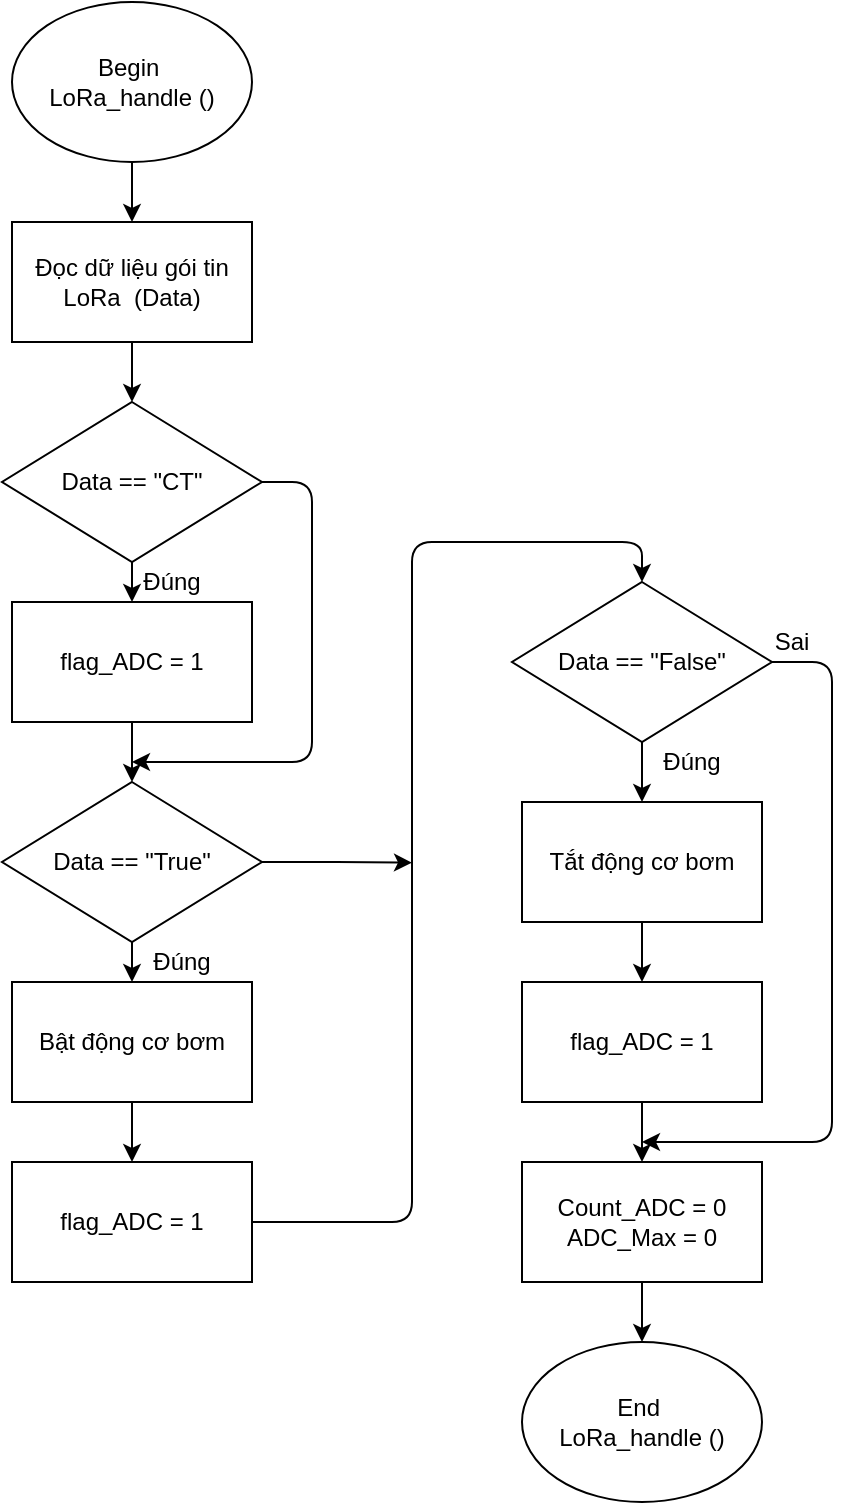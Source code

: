 <mxfile version="13.6.2" type="device"><diagram id="yO6-VclRjWkbwLTROhlA" name="Page-1"><mxGraphModel dx="653" dy="1065" grid="1" gridSize="10" guides="1" tooltips="1" connect="1" arrows="1" fold="1" page="1" pageScale="1" pageWidth="850" pageHeight="1100" math="0" shadow="0"><root><mxCell id="0"/><mxCell id="1" parent="0"/><mxCell id="bXdOzvW7yT32apBdlFT6-3" style="edgeStyle=orthogonalEdgeStyle;rounded=0;orthogonalLoop=1;jettySize=auto;html=1;exitX=0.5;exitY=1;exitDx=0;exitDy=0;entryX=0.5;entryY=0;entryDx=0;entryDy=0;" edge="1" parent="1" source="bXdOzvW7yT32apBdlFT6-1" target="bXdOzvW7yT32apBdlFT6-2"><mxGeometry relative="1" as="geometry"/></mxCell><mxCell id="bXdOzvW7yT32apBdlFT6-1" value="Begin&amp;nbsp;&lt;br&gt;LoRa_handle ()" style="ellipse;whiteSpace=wrap;html=1;" vertex="1" parent="1"><mxGeometry x="200" y="110" width="120" height="80" as="geometry"/></mxCell><mxCell id="bXdOzvW7yT32apBdlFT6-5" style="edgeStyle=orthogonalEdgeStyle;rounded=0;orthogonalLoop=1;jettySize=auto;html=1;exitX=0.5;exitY=1;exitDx=0;exitDy=0;" edge="1" parent="1" source="bXdOzvW7yT32apBdlFT6-2" target="bXdOzvW7yT32apBdlFT6-4"><mxGeometry relative="1" as="geometry"/></mxCell><mxCell id="bXdOzvW7yT32apBdlFT6-2" value="Đọc dữ liệu gói tin LoRa&amp;nbsp; (Data)" style="rounded=0;whiteSpace=wrap;html=1;" vertex="1" parent="1"><mxGeometry x="200" y="220" width="120" height="60" as="geometry"/></mxCell><mxCell id="bXdOzvW7yT32apBdlFT6-7" style="edgeStyle=orthogonalEdgeStyle;rounded=0;orthogonalLoop=1;jettySize=auto;html=1;exitX=0.5;exitY=1;exitDx=0;exitDy=0;entryX=0.5;entryY=0;entryDx=0;entryDy=0;" edge="1" parent="1" source="bXdOzvW7yT32apBdlFT6-4" target="bXdOzvW7yT32apBdlFT6-6"><mxGeometry relative="1" as="geometry"/></mxCell><mxCell id="bXdOzvW7yT32apBdlFT6-4" value="Data == &quot;CT&quot;" style="rhombus;whiteSpace=wrap;html=1;" vertex="1" parent="1"><mxGeometry x="195" y="310" width="130" height="80" as="geometry"/></mxCell><mxCell id="bXdOzvW7yT32apBdlFT6-33" style="edgeStyle=orthogonalEdgeStyle;rounded=0;orthogonalLoop=1;jettySize=auto;html=1;exitX=0.5;exitY=1;exitDx=0;exitDy=0;entryX=0.5;entryY=0;entryDx=0;entryDy=0;" edge="1" parent="1" source="bXdOzvW7yT32apBdlFT6-6" target="bXdOzvW7yT32apBdlFT6-9"><mxGeometry relative="1" as="geometry"/></mxCell><mxCell id="bXdOzvW7yT32apBdlFT6-6" value="flag_ADC = 1" style="rounded=0;whiteSpace=wrap;html=1;" vertex="1" parent="1"><mxGeometry x="200" y="410" width="120" height="60" as="geometry"/></mxCell><mxCell id="bXdOzvW7yT32apBdlFT6-11" style="edgeStyle=orthogonalEdgeStyle;rounded=0;orthogonalLoop=1;jettySize=auto;html=1;exitX=0.5;exitY=1;exitDx=0;exitDy=0;entryX=0.5;entryY=0;entryDx=0;entryDy=0;" edge="1" parent="1" source="bXdOzvW7yT32apBdlFT6-9" target="bXdOzvW7yT32apBdlFT6-10"><mxGeometry relative="1" as="geometry"/></mxCell><mxCell id="bXdOzvW7yT32apBdlFT6-39" style="edgeStyle=orthogonalEdgeStyle;rounded=0;orthogonalLoop=1;jettySize=auto;html=1;exitX=1;exitY=0.5;exitDx=0;exitDy=0;" edge="1" parent="1" source="bXdOzvW7yT32apBdlFT6-9"><mxGeometry relative="1" as="geometry"><mxPoint x="400" y="540.333" as="targetPoint"/></mxGeometry></mxCell><mxCell id="bXdOzvW7yT32apBdlFT6-9" value="Data == &quot;True&quot;" style="rhombus;whiteSpace=wrap;html=1;" vertex="1" parent="1"><mxGeometry x="195" y="500" width="130" height="80" as="geometry"/></mxCell><mxCell id="bXdOzvW7yT32apBdlFT6-35" style="edgeStyle=orthogonalEdgeStyle;rounded=0;orthogonalLoop=1;jettySize=auto;html=1;exitX=0.5;exitY=1;exitDx=0;exitDy=0;entryX=0.5;entryY=0;entryDx=0;entryDy=0;" edge="1" parent="1" source="bXdOzvW7yT32apBdlFT6-10" target="bXdOzvW7yT32apBdlFT6-13"><mxGeometry relative="1" as="geometry"/></mxCell><mxCell id="bXdOzvW7yT32apBdlFT6-10" value="Bật động cơ bơm" style="rounded=0;whiteSpace=wrap;html=1;" vertex="1" parent="1"><mxGeometry x="200" y="600" width="120" height="60" as="geometry"/></mxCell><mxCell id="bXdOzvW7yT32apBdlFT6-13" value="flag_ADC = 1" style="rounded=0;whiteSpace=wrap;html=1;" vertex="1" parent="1"><mxGeometry x="200" y="690" width="120" height="60" as="geometry"/></mxCell><mxCell id="bXdOzvW7yT32apBdlFT6-15" style="edgeStyle=orthogonalEdgeStyle;rounded=0;orthogonalLoop=1;jettySize=auto;html=1;exitX=0.5;exitY=1;exitDx=0;exitDy=0;entryX=0.5;entryY=0;entryDx=0;entryDy=0;" edge="1" source="bXdOzvW7yT32apBdlFT6-16" target="bXdOzvW7yT32apBdlFT6-18" parent="1"><mxGeometry relative="1" as="geometry"/></mxCell><mxCell id="bXdOzvW7yT32apBdlFT6-16" value="Data == &quot;False&quot;" style="rhombus;whiteSpace=wrap;html=1;" vertex="1" parent="1"><mxGeometry x="450" y="400" width="130" height="80" as="geometry"/></mxCell><mxCell id="bXdOzvW7yT32apBdlFT6-17" style="edgeStyle=orthogonalEdgeStyle;rounded=0;orthogonalLoop=1;jettySize=auto;html=1;exitX=0.5;exitY=1;exitDx=0;exitDy=0;entryX=0.5;entryY=0;entryDx=0;entryDy=0;" edge="1" source="bXdOzvW7yT32apBdlFT6-18" target="bXdOzvW7yT32apBdlFT6-19" parent="1"><mxGeometry relative="1" as="geometry"/></mxCell><mxCell id="bXdOzvW7yT32apBdlFT6-18" value="Tắt động cơ bơm" style="rounded=0;whiteSpace=wrap;html=1;" vertex="1" parent="1"><mxGeometry x="455" y="510" width="120" height="60" as="geometry"/></mxCell><mxCell id="bXdOzvW7yT32apBdlFT6-40" style="edgeStyle=orthogonalEdgeStyle;rounded=0;orthogonalLoop=1;jettySize=auto;html=1;exitX=0.5;exitY=1;exitDx=0;exitDy=0;entryX=0.5;entryY=0;entryDx=0;entryDy=0;" edge="1" parent="1" source="bXdOzvW7yT32apBdlFT6-19" target="bXdOzvW7yT32apBdlFT6-32"><mxGeometry relative="1" as="geometry"/></mxCell><mxCell id="bXdOzvW7yT32apBdlFT6-19" value="flag_ADC = 1" style="rounded=0;whiteSpace=wrap;html=1;" vertex="1" parent="1"><mxGeometry x="455" y="600" width="120" height="60" as="geometry"/></mxCell><mxCell id="bXdOzvW7yT32apBdlFT6-24" value="End&amp;nbsp;&lt;br&gt;LoRa_handle ()" style="ellipse;whiteSpace=wrap;html=1;" vertex="1" parent="1"><mxGeometry x="455" y="780" width="120" height="80" as="geometry"/></mxCell><mxCell id="bXdOzvW7yT32apBdlFT6-27" value="Đúng" style="text;html=1;strokeColor=none;fillColor=none;align=center;verticalAlign=middle;whiteSpace=wrap;rounded=0;" vertex="1" parent="1"><mxGeometry x="260" y="390" width="40" height="20" as="geometry"/></mxCell><mxCell id="bXdOzvW7yT32apBdlFT6-29" value="Đúng" style="text;html=1;strokeColor=none;fillColor=none;align=center;verticalAlign=middle;whiteSpace=wrap;rounded=0;" vertex="1" parent="1"><mxGeometry x="265" y="580" width="40" height="20" as="geometry"/></mxCell><mxCell id="bXdOzvW7yT32apBdlFT6-30" value="Sai" style="text;html=1;strokeColor=none;fillColor=none;align=center;verticalAlign=middle;whiteSpace=wrap;rounded=0;" vertex="1" parent="1"><mxGeometry x="570" y="420" width="40" height="20" as="geometry"/></mxCell><mxCell id="bXdOzvW7yT32apBdlFT6-31" value="Đúng" style="text;html=1;strokeColor=none;fillColor=none;align=center;verticalAlign=middle;whiteSpace=wrap;rounded=0;" vertex="1" parent="1"><mxGeometry x="520" y="480" width="40" height="20" as="geometry"/></mxCell><mxCell id="bXdOzvW7yT32apBdlFT6-42" style="edgeStyle=orthogonalEdgeStyle;rounded=0;orthogonalLoop=1;jettySize=auto;html=1;entryX=0.5;entryY=0;entryDx=0;entryDy=0;" edge="1" parent="1" source="bXdOzvW7yT32apBdlFT6-32" target="bXdOzvW7yT32apBdlFT6-24"><mxGeometry relative="1" as="geometry"/></mxCell><mxCell id="bXdOzvW7yT32apBdlFT6-32" value="Count_ADC = 0&lt;br&gt;ADC_Max = 0" style="rounded=0;whiteSpace=wrap;html=1;" vertex="1" parent="1"><mxGeometry x="455" y="690" width="120" height="60" as="geometry"/></mxCell><mxCell id="bXdOzvW7yT32apBdlFT6-34" value="" style="endArrow=classic;html=1;exitX=1;exitY=0.5;exitDx=0;exitDy=0;" edge="1" parent="1" source="bXdOzvW7yT32apBdlFT6-4"><mxGeometry width="50" height="50" relative="1" as="geometry"><mxPoint x="330" y="440" as="sourcePoint"/><mxPoint x="260" y="490" as="targetPoint"/><Array as="points"><mxPoint x="350" y="350"/><mxPoint x="350" y="490"/></Array></mxGeometry></mxCell><mxCell id="bXdOzvW7yT32apBdlFT6-38" value="" style="endArrow=classic;html=1;exitX=1;exitY=0.5;exitDx=0;exitDy=0;entryX=0.5;entryY=0;entryDx=0;entryDy=0;" edge="1" parent="1" source="bXdOzvW7yT32apBdlFT6-13" target="bXdOzvW7yT32apBdlFT6-16"><mxGeometry width="50" height="50" relative="1" as="geometry"><mxPoint x="350" y="510" as="sourcePoint"/><mxPoint x="400" y="460" as="targetPoint"/><Array as="points"><mxPoint x="400" y="720"/><mxPoint x="400" y="380"/><mxPoint x="515" y="380"/></Array></mxGeometry></mxCell><mxCell id="bXdOzvW7yT32apBdlFT6-43" value="" style="endArrow=classic;html=1;exitX=1;exitY=0.5;exitDx=0;exitDy=0;" edge="1" parent="1" source="bXdOzvW7yT32apBdlFT6-16"><mxGeometry width="50" height="50" relative="1" as="geometry"><mxPoint x="520" y="590" as="sourcePoint"/><mxPoint x="515" y="680" as="targetPoint"/><Array as="points"><mxPoint x="610" y="440"/><mxPoint x="610" y="680"/></Array></mxGeometry></mxCell></root></mxGraphModel></diagram></mxfile>